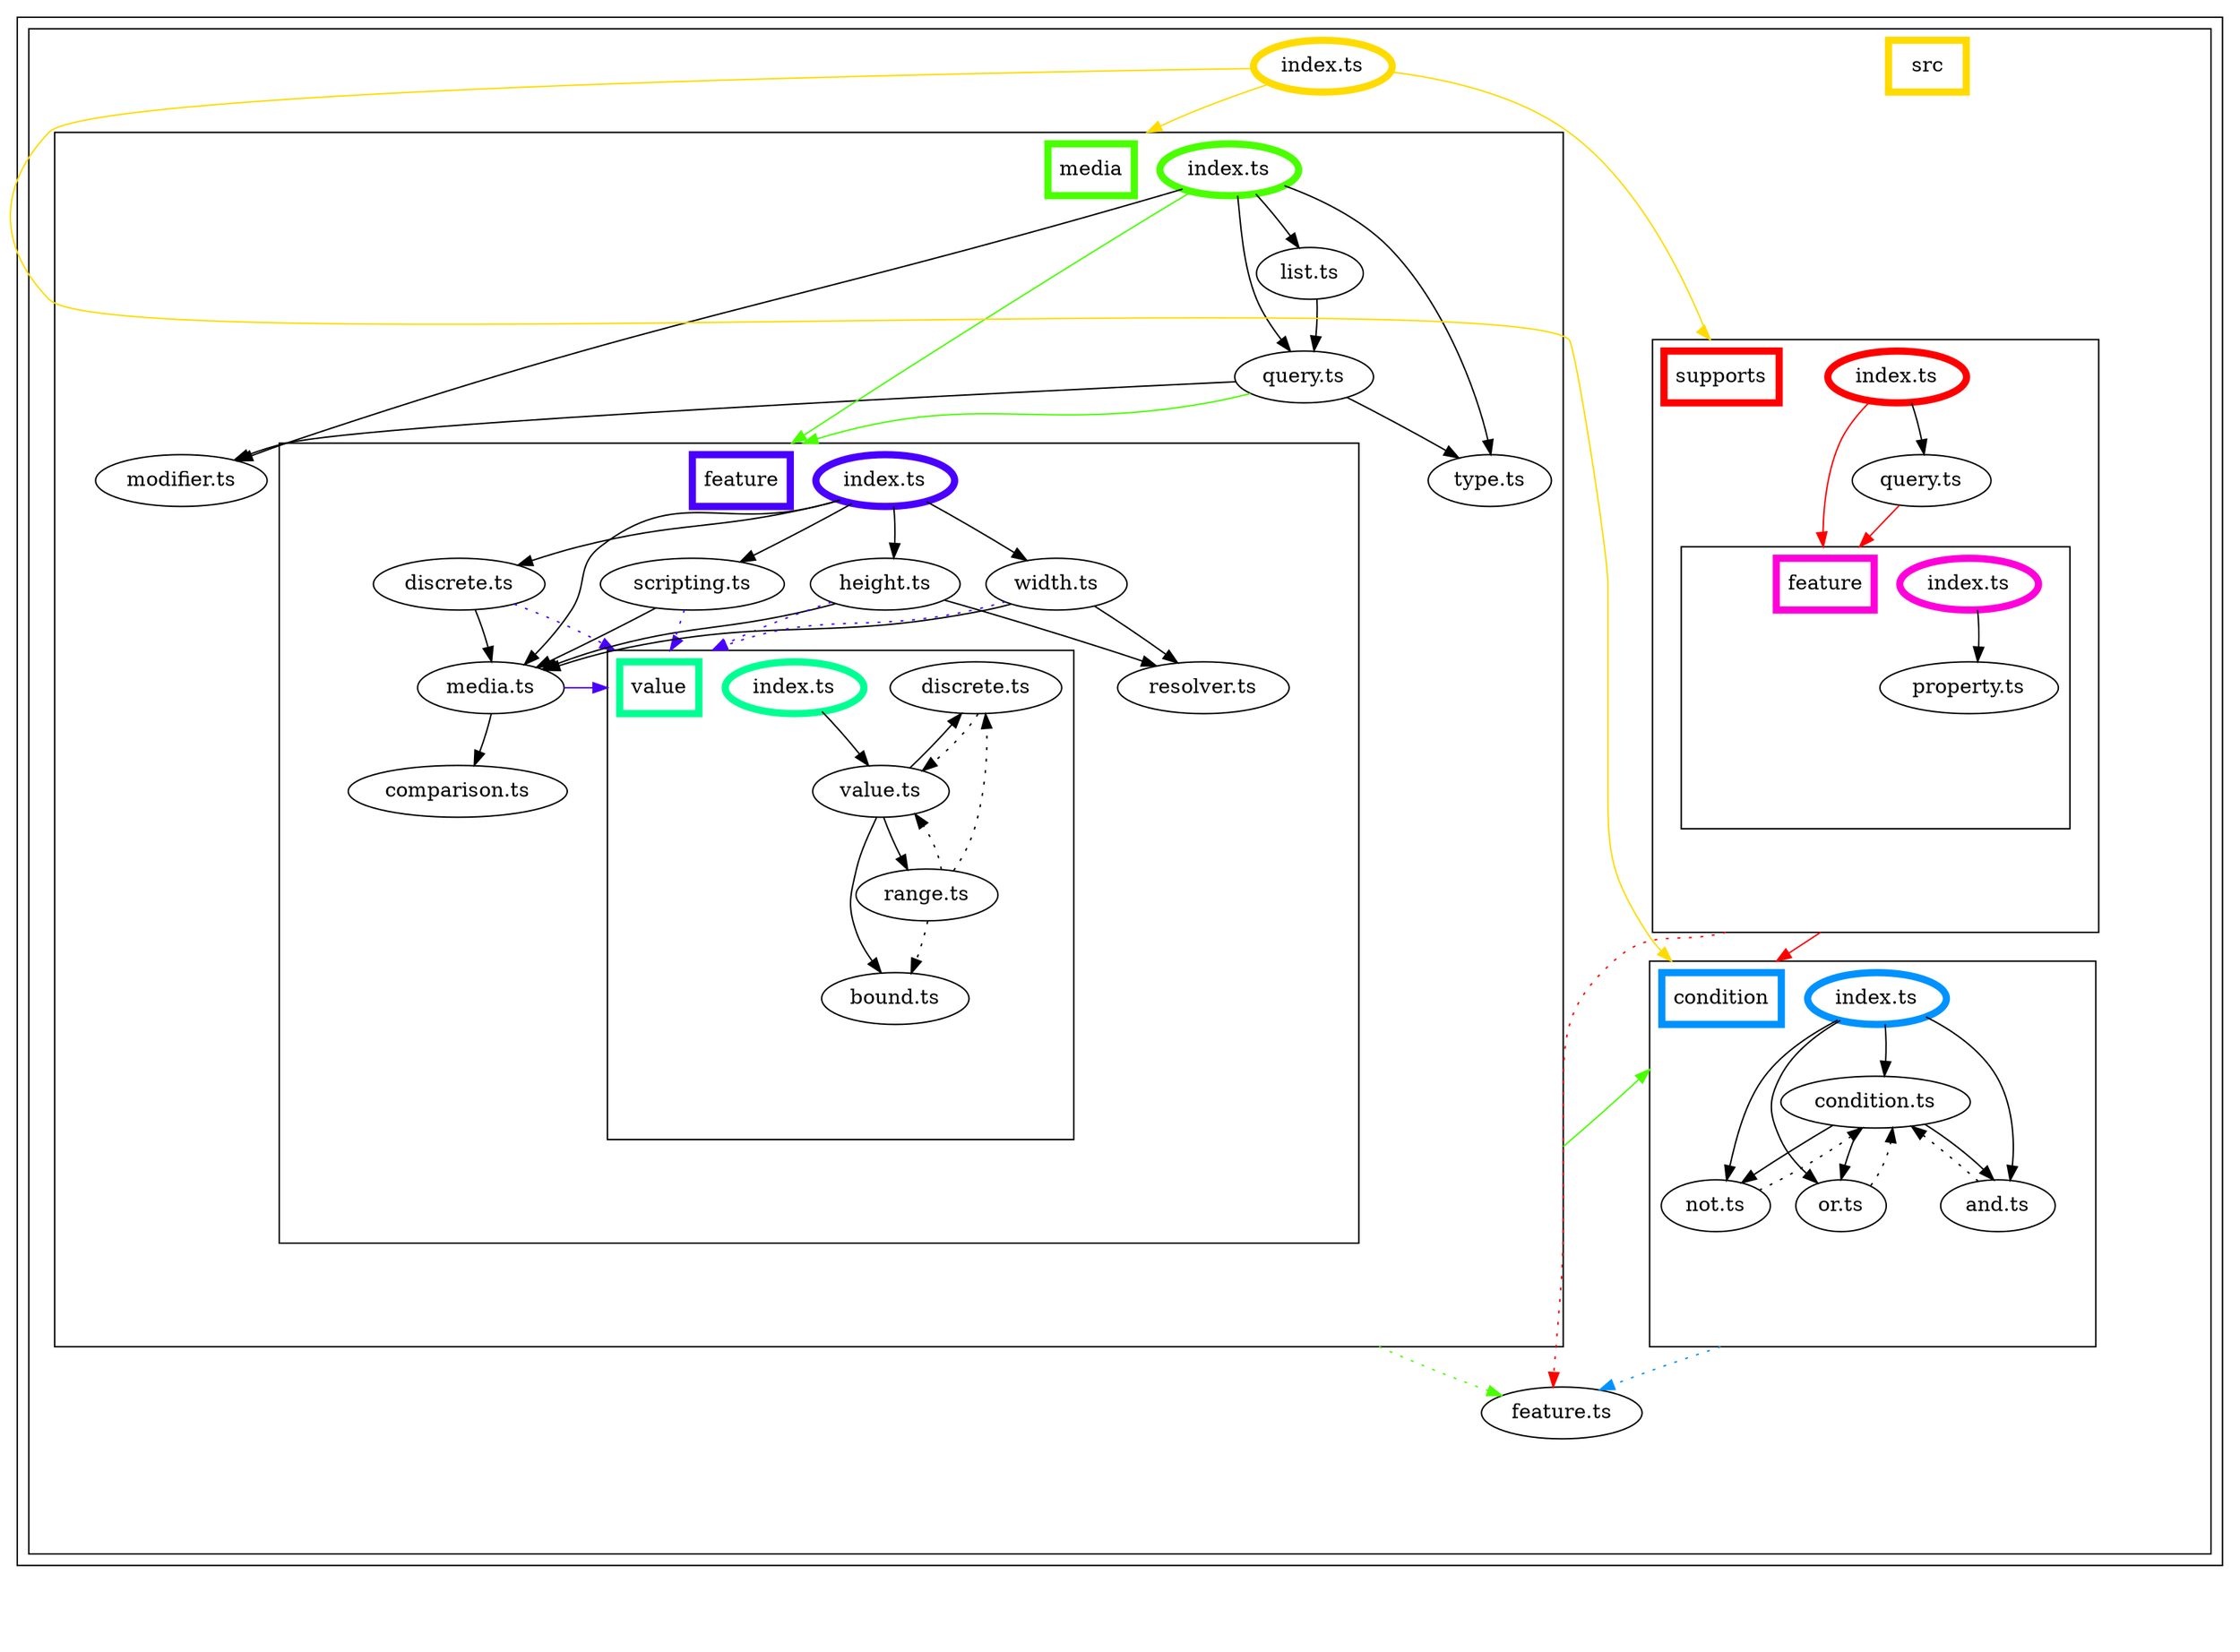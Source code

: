 digraph "dependency-graph-@siteimprove/alfa-css-feature" {
  compound = true;
  "dependency-graph-@siteimprove/alfa-css-feature" [
    style = "invis";
  ];
  "src/condition/index.ts";
  "exit_src/supports";
  "name_src/condition";
  "src/feature.ts";
  "src/supports/feature/index.ts";
  "name_src/supports/feature";
  "exit_src/media";
  "src/media/query.ts";
  "src/media/feature/value/bound.ts";
  "src/media/feature/value/discrete.ts";
  "src/media/feature/value/range.ts";
  "src/media/feature/discrete.ts";
  "src/media/feature/height.ts";
  "src/media/feature/media.ts";
  "src/media/feature/scripting.ts";
  "src/media/feature/width.ts";
  "src/supports/query.ts";
  "src/condition/condition.ts";
  "exit_src/condition";
  "src/media/feature/value/value.ts";
  "src/media/feature/index.ts";
  "name_src/media/feature";
  "src/media/feature/value/index.ts";
  "src/media/list.ts";
  "src/media/modifier.ts";
  "src/media/type.ts";
  "src/condition/and.ts";
  "src/condition/not.ts";
  "src/condition/or.ts";
  "src/media/feature/resolver.ts";
  "name_src/media/feature/value";
  "src/media/index.ts";
  "name_src/media";
  "src/supports/index.ts";
  "name_src/supports";
  "src/media/feature/comparison.ts";
  "src/supports/feature/property.ts";
  subgraph "cluster_src" {
    color = "#000000";
    label = "";
    "name_src" [
      penwidth = 5;
      shape = "rectangle";
      color = "#ffdb00";
      label = "src";
    ];
    "exit_src" [
      style = "invis";
    ];
    subgraph "cluster_src" {
      color = "#000000";
      label = "";
      "name_src" [
        penwidth = 5;
        shape = "rectangle";
        color = "#ffdb00";
        label = "src";
      ];
      "exit_src" [
        style = "invis";
      ];
      "src/index.ts" [
        label = "index.ts";
        color = "#ffdb00";
        penwidth = 5;
      ];
      "src/feature.ts" [
        label = "feature.ts";
      ];
      subgraph "cluster_src/supports" {
        color = "#000000";
        label = "";
        "name_src/supports" [
          penwidth = 5;
          shape = "rectangle";
          color = "#ff0000";
          label = "supports";
        ];
        "exit_src/supports" [
          style = "invis";
        ];
        "src/supports/query.ts" [
          label = "query.ts";
        ];
        "src/supports/index.ts" [
          label = "index.ts";
          color = "#ff0000";
          penwidth = 5;
        ];
        subgraph "cluster_src/supports/feature" {
          color = "#000000";
          label = "";
          "name_src/supports/feature" [
            penwidth = 5;
            shape = "rectangle";
            color = "#ff00db";
            label = "feature";
          ];
          "exit_src/supports/feature" [
            style = "invis";
          ];
          "src/supports/feature/property.ts" [
            label = "property.ts";
          ];
          "src/supports/feature/index.ts" [
            label = "index.ts";
            color = "#ff00db";
            penwidth = 5;
          ];
          "src/supports/feature/property.ts" -> "exit_src/supports/feature" [
            style = "invis";
          ];
          "src/supports/feature/index.ts" -> "exit_src/supports/feature" [
            style = "invis";
          ];
        }
        "src/supports/query.ts" -> "exit_src/supports" [
          style = "invis";
        ];
        "exit_src/supports/feature" -> "exit_src/supports" [
          style = "invis";
        ];
        "src/supports/index.ts" -> "exit_src/supports" [
          style = "invis";
        ];
        "exit_src/supports/feature" -> "exit_src/supports" [
          style = "invis";
        ];
      }
      subgraph "cluster_src/media" {
        color = "#000000";
        label = "";
        "name_src/media" [
          penwidth = 5;
          shape = "rectangle";
          color = "#49ff00";
          label = "media";
        ];
        "exit_src/media" [
          style = "invis";
        ];
        "src/media/list.ts" [
          label = "list.ts";
        ];
        "src/media/index.ts" [
          label = "index.ts";
          color = "#49ff00";
          penwidth = 5;
        ];
        "src/media/query.ts" [
          label = "query.ts";
        ];
        "src/media/type.ts" [
          label = "type.ts";
        ];
        "src/media/modifier.ts" [
          label = "modifier.ts";
        ];
        subgraph "cluster_src/media/feature" {
          color = "#000000";
          label = "";
          "name_src/media/feature" [
            penwidth = 5;
            shape = "rectangle";
            color = "#4900ff";
            label = "feature";
          ];
          "exit_src/media/feature" [
            style = "invis";
          ];
          "src/media/feature/index.ts" [
            label = "index.ts";
            color = "#4900ff";
            penwidth = 5;
          ];
          "src/media/feature/comparison.ts" [
            label = "comparison.ts";
          ];
          "src/media/feature/resolver.ts" [
            label = "resolver.ts";
          ];
          "src/media/feature/height.ts" [
            label = "height.ts";
          ];
          "src/media/feature/width.ts" [
            label = "width.ts";
          ];
          "src/media/feature/scripting.ts" [
            label = "scripting.ts";
          ];
          "src/media/feature/discrete.ts" [
            label = "discrete.ts";
          ];
          "src/media/feature/media.ts" [
            label = "media.ts";
          ];
          subgraph "cluster_src/media/feature/value" {
            color = "#000000";
            label = "";
            "name_src/media/feature/value" [
              penwidth = 5;
              shape = "rectangle";
              color = "#00ff92";
              label = "value";
            ];
            "exit_src/media/feature/value" [
              style = "invis";
            ];
            "src/media/feature/value/value.ts" [
              label = "value.ts";
            ];
            "src/media/feature/value/index.ts" [
              label = "index.ts";
              color = "#00ff92";
              penwidth = 5;
            ];
            "src/media/feature/value/discrete.ts" [
              label = "discrete.ts";
            ];
            "src/media/feature/value/bound.ts" [
              label = "bound.ts";
            ];
            "src/media/feature/value/range.ts" [
              label = "range.ts";
            ];
            "src/media/feature/value/value.ts" -> "exit_src/media/feature/value" [
              style = "invis";
            ];
            "src/media/feature/value/index.ts" -> "exit_src/media/feature/value" [
              style = "invis";
            ];
            "src/media/feature/value/discrete.ts" -> "exit_src/media/feature/value" [
              style = "invis";
            ];
            "src/media/feature/value/bound.ts" -> "exit_src/media/feature/value" [
              style = "invis";
            ];
            "src/media/feature/value/range.ts" -> "exit_src/media/feature/value" [
              style = "invis";
            ];
          }
          "exit_src/media/feature/value" -> "exit_src/media/feature" [
            style = "invis";
          ];
          "src/media/feature/index.ts" -> "exit_src/media/feature" [
            style = "invis";
          ];
          "exit_src/media/feature/value" -> "exit_src/media/feature" [
            style = "invis";
          ];
          "src/media/feature/comparison.ts" -> "exit_src/media/feature" [
            style = "invis";
          ];
          "src/media/feature/resolver.ts" -> "exit_src/media/feature" [
            style = "invis";
          ];
          "src/media/feature/height.ts" -> "exit_src/media/feature" [
            style = "invis";
          ];
          "src/media/feature/width.ts" -> "exit_src/media/feature" [
            style = "invis";
          ];
          "exit_src/media/feature/value" -> "exit_src/media/feature" [
            style = "invis";
          ];
          "exit_src/media/feature/value" -> "exit_src/media/feature" [
            style = "invis";
          ];
          "exit_src/media/feature/value" -> "exit_src/media/feature" [
            style = "invis";
          ];
          "src/media/feature/scripting.ts" -> "exit_src/media/feature" [
            style = "invis";
          ];
          "src/media/feature/discrete.ts" -> "exit_src/media/feature" [
            style = "invis";
          ];
          "src/media/feature/media.ts" -> "exit_src/media/feature" [
            style = "invis";
          ];
        }
        "src/media/list.ts" -> "exit_src/media" [
          style = "invis";
        ];
        "exit_src/media/feature" -> "exit_src/media" [
          style = "invis";
        ];
        "exit_src/media/feature" -> "exit_src/media" [
          style = "invis";
        ];
        "exit_src/media/feature" -> "exit_src/media" [
          style = "invis";
        ];
        "src/media/index.ts" -> "exit_src/media" [
          style = "invis";
        ];
        "exit_src/media/feature" -> "exit_src/media" [
          style = "invis";
        ];
        "src/media/query.ts" -> "exit_src/media" [
          style = "invis";
        ];
        "exit_src/media/feature" -> "exit_src/media" [
          style = "invis";
        ];
        "src/media/type.ts" -> "exit_src/media" [
          style = "invis";
        ];
        "exit_src/media/feature" -> "exit_src/media" [
          style = "invis";
        ];
        "exit_src/media/feature" -> "exit_src/media" [
          style = "invis";
        ];
        "exit_src/media/feature" -> "exit_src/media" [
          style = "invis";
        ];
        "exit_src/media/feature" -> "exit_src/media" [
          style = "invis";
        ];
        "exit_src/media/feature" -> "exit_src/media" [
          style = "invis";
        ];
        "exit_src/media/feature" -> "exit_src/media" [
          style = "invis";
        ];
        "exit_src/media/feature" -> "exit_src/media" [
          style = "invis";
        ];
        "exit_src/media/feature" -> "exit_src/media" [
          style = "invis";
        ];
        "src/media/modifier.ts" -> "exit_src/media" [
          style = "invis";
        ];
      }
      subgraph "cluster_src/condition" {
        color = "#000000";
        label = "";
        "name_src/condition" [
          penwidth = 5;
          shape = "rectangle";
          color = "#0092ff";
          label = "condition";
        ];
        "exit_src/condition" [
          style = "invis";
        ];
        "src/condition/and.ts" [
          label = "and.ts";
        ];
        "src/condition/condition.ts" [
          label = "condition.ts";
        ];
        "src/condition/not.ts" [
          label = "not.ts";
        ];
        "src/condition/or.ts" [
          label = "or.ts";
        ];
        "src/condition/index.ts" [
          label = "index.ts";
          color = "#0092ff";
          penwidth = 5;
        ];
        "src/condition/and.ts" -> "exit_src/condition" [
          style = "invis";
        ];
        "src/condition/condition.ts" -> "exit_src/condition" [
          style = "invis";
        ];
        "src/condition/not.ts" -> "exit_src/condition" [
          style = "invis";
        ];
        "src/condition/or.ts" -> "exit_src/condition" [
          style = "invis";
        ];
        "src/condition/index.ts" -> "exit_src/condition" [
          style = "invis";
        ];
      }
      "exit_src/supports" -> "exit_src" [
        style = "invis";
      ];
      "exit_src/supports" -> "exit_src" [
        style = "invis";
      ];
      "exit_src/media" -> "exit_src" [
        style = "invis";
      ];
      "exit_src/media" -> "exit_src" [
        style = "invis";
      ];
      "exit_src/media" -> "exit_src" [
        style = "invis";
      ];
      "exit_src/supports" -> "exit_src" [
        style = "invis";
      ];
      "exit_src/condition" -> "exit_src" [
        style = "invis";
      ];
      "exit_src/media" -> "exit_src" [
        style = "invis";
      ];
      "exit_src/media" -> "exit_src" [
        style = "invis";
      ];
      "exit_src/media" -> "exit_src" [
        style = "invis";
      ];
      "exit_src/condition" -> "exit_src" [
        style = "invis";
      ];
      "exit_src/media" -> "exit_src" [
        style = "invis";
      ];
      "exit_src/media" -> "exit_src" [
        style = "invis";
      ];
      "exit_src/condition" -> "exit_src" [
        style = "invis";
      ];
      "exit_src/media" -> "exit_src" [
        style = "invis";
      ];
      "exit_src/media" -> "exit_src" [
        style = "invis";
      ];
      "exit_src/media" -> "exit_src" [
        style = "invis";
      ];
      "exit_src/media" -> "exit_src" [
        style = "invis";
      ];
      "exit_src/condition" -> "exit_src" [
        style = "invis";
      ];
      "src/index.ts" -> "exit_src" [
        style = "invis";
      ];
      "exit_src/media" -> "exit_src" [
        style = "invis";
      ];
      "exit_src/media" -> "exit_src" [
        style = "invis";
      ];
      "exit_src/condition" -> "exit_src" [
        style = "invis";
      ];
      "src/feature.ts" -> "exit_src" [
        style = "invis";
      ];
      "exit_src/media" -> "exit_src" [
        style = "invis";
      ];
      "exit_src/media" -> "exit_src" [
        style = "invis";
      ];
      "exit_src/media" -> "exit_src" [
        style = "invis";
      ];
      "exit_src/media" -> "exit_src" [
        style = "invis";
      ];
      "exit_src/supports" -> "exit_src" [
        style = "invis";
      ];
    }
    "exit_src" -> "exit_src" [
      style = "invis";
    ];
    "exit_src" -> "exit_src" [
      style = "invis";
    ];
    "exit_src" -> "exit_src" [
      style = "invis";
    ];
    "exit_src" -> "exit_src" [
      style = "invis";
    ];
    "exit_src" -> "exit_src" [
      style = "invis";
    ];
    "exit_src" -> "exit_src" [
      style = "invis";
    ];
    "exit_src" -> "exit_src" [
      style = "invis";
    ];
    "exit_src" -> "exit_src" [
      style = "invis";
    ];
    "exit_src" -> "exit_src" [
      style = "invis";
    ];
    "exit_src" -> "exit_src" [
      style = "invis";
    ];
    "exit_src" -> "exit_src" [
      style = "invis";
    ];
    "exit_src" -> "exit_src" [
      style = "invis";
    ];
    "exit_src" -> "exit_src" [
      style = "invis";
    ];
    "exit_src" -> "exit_src" [
      style = "invis";
    ];
    "exit_src" -> "exit_src" [
      style = "invis";
    ];
    "exit_src" -> "exit_src" [
      style = "invis";
    ];
    "exit_src" -> "exit_src" [
      style = "invis";
    ];
    "exit_src" -> "exit_src" [
      style = "invis";
    ];
    "exit_src" -> "exit_src" [
      style = "invis";
    ];
    "exit_src" -> "exit_src" [
      style = "invis";
    ];
    "exit_src" -> "exit_src" [
      style = "invis";
    ];
    "exit_src" -> "exit_src" [
      style = "invis";
    ];
    "exit_src" -> "exit_src" [
      style = "invis";
    ];
    "exit_src" -> "exit_src" [
      style = "invis";
    ];
    "exit_src" -> "exit_src" [
      style = "invis";
    ];
    "exit_src" -> "exit_src" [
      style = "invis";
    ];
    "exit_src" -> "exit_src" [
      style = "invis";
    ];
    "exit_src" -> "exit_src" [
      style = "invis";
    ];
    "exit_src" -> "exit_src" [
      style = "invis";
    ];
  }
  "exit_src" -> "dependency-graph-@siteimprove/alfa-css-feature" [
    style = "invis";
  ];
  "exit_src/supports" -> "name_src/condition" [
    style = "solid";
    ltail = "cluster_src/supports";
    lhead = "cluster_src/condition";
    color = "#ff0000";
  ];
  "src/supports/query.ts" -> "src/feature.ts" [
    style = "invis";
  ];
  "exit_src/supports" -> "src/feature.ts" [
    style = "dotted";
    ltail = "cluster_src/supports";
    lhead = "cluster_src/feature.ts";
    color = "#ff0000";
  ];
  "src/supports/query.ts" -> "name_src/supports/feature" [
    style = "solid";
    ltail = "cluster_src/supports/query.ts";
    lhead = "cluster_src/supports/feature";
    color = "#ff0000";
  ];
  "src/supports/feature/property.ts" -> "src/feature.ts" [
    style = "invis";
  ];
  "exit_src/supports" -> "src/feature.ts" [
    style = "invis";
  ];
  "src/media/list.ts" -> "src/feature.ts" [
    style = "invis";
  ];
  "exit_src/media" -> "src/feature.ts" [
    style = "dotted";
    ltail = "cluster_src/media";
    lhead = "cluster_src/feature.ts";
    color = "#49ff00";
  ];
  "src/media/list.ts" -> "src/media/query.ts" [
    style = "invis";
  ];
  "src/media/list.ts" -> "src/media/query.ts" [
    style = "solid";
    ltail = "cluster_src/media/list.ts";
    lhead = "cluster_src/media/query.ts";
    color = "black";
  ];
  "src/media/feature/value/value.ts" -> "src/media/feature/value/bound.ts" [
    style = "invis";
  ];
  "src/media/feature/value/value.ts" -> "src/media/feature/value/bound.ts" [
    style = "solid";
    ltail = "cluster_src/media/feature/value/value.ts";
    lhead = "cluster_src/media/feature/value/bound.ts";
    color = "black";
  ];
  "src/media/feature/value/value.ts" -> "src/media/feature/value/discrete.ts" [
    style = "invis";
  ];
  "src/media/feature/value/value.ts" -> "src/media/feature/value/discrete.ts" [
    style = "solid";
    ltail = "cluster_src/media/feature/value/value.ts";
    lhead = "cluster_src/media/feature/value/discrete.ts";
    color = "black";
  ];
  "src/media/feature/value/value.ts" -> "src/media/feature/value/range.ts" [
    style = "invis";
  ];
  "src/media/feature/value/value.ts" -> "src/media/feature/value/range.ts" [
    style = "solid";
    ltail = "cluster_src/media/feature/value/value.ts";
    lhead = "cluster_src/media/feature/value/range.ts";
    color = "black";
  ];
  "src/media/feature/index.ts" -> "src/media/feature/discrete.ts" [
    style = "invis";
  ];
  "src/media/feature/index.ts" -> "src/media/feature/discrete.ts" [
    style = "solid";
    ltail = "cluster_src/media/feature/index.ts";
    lhead = "cluster_src/media/feature/discrete.ts";
    color = "black";
  ];
  "src/media/feature/index.ts" -> "src/media/feature/height.ts" [
    style = "invis";
  ];
  "src/media/feature/index.ts" -> "src/media/feature/height.ts" [
    style = "solid";
    ltail = "cluster_src/media/feature/index.ts";
    lhead = "cluster_src/media/feature/height.ts";
    color = "black";
  ];
  "src/media/feature/index.ts" -> "src/media/feature/media.ts" [
    style = "invis";
  ];
  "src/media/feature/index.ts" -> "src/media/feature/media.ts" [
    style = "solid";
    ltail = "cluster_src/media/feature/index.ts";
    lhead = "cluster_src/media/feature/media.ts";
    color = "black";
  ];
  "src/media/feature/index.ts" -> "src/media/feature/scripting.ts" [
    style = "invis";
  ];
  "src/media/feature/index.ts" -> "src/media/feature/scripting.ts" [
    style = "solid";
    ltail = "cluster_src/media/feature/index.ts";
    lhead = "cluster_src/media/feature/scripting.ts";
    color = "black";
  ];
  "src/media/feature/index.ts" -> "src/media/feature/width.ts" [
    style = "invis";
  ];
  "src/media/feature/index.ts" -> "src/media/feature/width.ts" [
    style = "solid";
    ltail = "cluster_src/media/feature/index.ts";
    lhead = "cluster_src/media/feature/width.ts";
    color = "black";
  ];
  "src/supports/index.ts" -> "name_src/supports/feature" [
    style = "solid";
    ltail = "cluster_src/supports/index.ts";
    lhead = "cluster_src/supports/feature";
    color = "#ff0000";
  ];
  "src/supports/index.ts" -> "src/supports/query.ts" [
    style = "invis";
  ];
  "src/supports/index.ts" -> "src/supports/query.ts" [
    style = "solid";
    ltail = "cluster_src/supports/index.ts";
    lhead = "cluster_src/supports/query.ts";
    color = "black";
  ];
  "src/condition/and.ts" -> "src/condition/condition.ts" [
    style = "invis";
  ];
  "src/condition/and.ts" -> "src/condition/condition.ts" [
    style = "dotted";
    ltail = "cluster_src/condition/and.ts";
    lhead = "cluster_src/condition/condition.ts";
    color = "black";
  ];
  "src/condition/and.ts" -> "src/feature.ts" [
    style = "invis";
  ];
  "exit_src/condition" -> "src/feature.ts" [
    style = "dotted";
    ltail = "cluster_src/condition";
    lhead = "cluster_src/feature.ts";
    color = "#0092ff";
  ];
  "src/media/feature/value/index.ts" -> "src/media/feature/value/value.ts" [
    style = "invis";
  ];
  "src/media/feature/value/index.ts" -> "src/media/feature/value/value.ts" [
    style = "solid";
    ltail = "cluster_src/media/feature/value/index.ts";
    lhead = "cluster_src/media/feature/value/value.ts";
    color = "black";
  ];
  "src/media/index.ts" -> "name_src/media/feature" [
    style = "solid";
    ltail = "cluster_src/media/index.ts";
    lhead = "cluster_src/media/feature";
    color = "#49ff00";
  ];
  "src/media/index.ts" -> "name_src/media/feature" [
    style = "invis";
  ];
  "src/media/index.ts" -> "src/media/list.ts" [
    style = "invis";
  ];
  "src/media/index.ts" -> "src/media/list.ts" [
    style = "solid";
    ltail = "cluster_src/media/index.ts";
    lhead = "cluster_src/media/list.ts";
    color = "black";
  ];
  "src/media/index.ts" -> "src/media/modifier.ts" [
    style = "invis";
  ];
  "src/media/index.ts" -> "src/media/modifier.ts" [
    style = "solid";
    ltail = "cluster_src/media/index.ts";
    lhead = "cluster_src/media/modifier.ts";
    color = "black";
  ];
  "src/media/index.ts" -> "src/media/query.ts" [
    style = "invis";
  ];
  "src/media/index.ts" -> "src/media/query.ts" [
    style = "solid";
    ltail = "cluster_src/media/index.ts";
    lhead = "cluster_src/media/query.ts";
    color = "black";
  ];
  "src/media/index.ts" -> "src/media/type.ts" [
    style = "invis";
  ];
  "src/media/index.ts" -> "src/media/type.ts" [
    style = "solid";
    ltail = "cluster_src/media/index.ts";
    lhead = "cluster_src/media/type.ts";
    color = "black";
  ];
  "src/condition/condition.ts" -> "src/condition/and.ts" [
    style = "invis";
  ];
  "src/condition/condition.ts" -> "src/condition/and.ts" [
    style = "solid";
    ltail = "cluster_src/condition/condition.ts";
    lhead = "cluster_src/condition/and.ts";
    color = "black";
  ];
  "src/condition/condition.ts" -> "src/condition/not.ts" [
    style = "invis";
  ];
  "src/condition/condition.ts" -> "src/condition/not.ts" [
    style = "solid";
    ltail = "cluster_src/condition/condition.ts";
    lhead = "cluster_src/condition/not.ts";
    color = "black";
  ];
  "src/condition/condition.ts" -> "src/condition/or.ts" [
    style = "invis";
  ];
  "src/condition/condition.ts" -> "src/condition/or.ts" [
    style = "solid";
    ltail = "cluster_src/condition/condition.ts";
    lhead = "cluster_src/condition/or.ts";
    color = "black";
  ];
  "src/condition/condition.ts" -> "src/feature.ts" [
    style = "invis";
  ];
  "exit_src/condition" -> "src/feature.ts" [
    style = "invis";
  ];
  "exit_src/media" -> "name_src/condition" [
    style = "solid";
    ltail = "cluster_src/media";
    lhead = "cluster_src/condition";
    color = "#49ff00";
  ];
  "src/media/query.ts" -> "src/feature.ts" [
    style = "invis";
  ];
  "exit_src/media" -> "src/feature.ts" [
    style = "invis";
  ];
  "src/media/query.ts" -> "name_src/media/feature" [
    style = "solid";
    ltail = "cluster_src/media/query.ts";
    lhead = "cluster_src/media/feature";
    color = "#49ff00";
  ];
  "src/media/query.ts" -> "src/media/modifier.ts" [
    style = "invis";
  ];
  "src/media/query.ts" -> "src/media/modifier.ts" [
    style = "solid";
    ltail = "cluster_src/media/query.ts";
    lhead = "cluster_src/media/modifier.ts";
    color = "black";
  ];
  "src/media/query.ts" -> "src/media/type.ts" [
    style = "invis";
  ];
  "src/media/query.ts" -> "src/media/type.ts" [
    style = "solid";
    ltail = "cluster_src/media/query.ts";
    lhead = "cluster_src/media/type.ts";
    color = "black";
  ];
  "src/condition/not.ts" -> "src/condition/condition.ts" [
    style = "invis";
  ];
  "src/condition/not.ts" -> "src/condition/condition.ts" [
    style = "dotted";
    ltail = "cluster_src/condition/not.ts";
    lhead = "cluster_src/condition/condition.ts";
    color = "black";
  ];
  "src/condition/not.ts" -> "src/feature.ts" [
    style = "invis";
  ];
  "exit_src/condition" -> "src/feature.ts" [
    style = "invis";
  ];
  "src/media/type.ts" -> "src/feature.ts" [
    style = "invis";
  ];
  "exit_src/media" -> "src/feature.ts" [
    style = "invis";
  ];
  "src/media/feature/height.ts" -> "src/media/feature/media.ts" [
    style = "invis";
  ];
  "src/media/feature/height.ts" -> "src/media/feature/media.ts" [
    style = "solid";
    ltail = "cluster_src/media/feature/height.ts";
    lhead = "cluster_src/media/feature/media.ts";
    color = "black";
  ];
  "src/media/feature/height.ts" -> "src/media/feature/resolver.ts" [
    style = "invis";
  ];
  "src/media/feature/height.ts" -> "src/media/feature/resolver.ts" [
    style = "solid";
    ltail = "cluster_src/media/feature/height.ts";
    lhead = "cluster_src/media/feature/resolver.ts";
    color = "black";
  ];
  "src/media/feature/height.ts" -> "name_src/media/feature/value" [
    style = "dotted";
    ltail = "cluster_src/media/feature/height.ts";
    lhead = "cluster_src/media/feature/value";
    color = "#4900ff";
  ];
  "src/media/feature/width.ts" -> "src/media/feature/media.ts" [
    style = "invis";
  ];
  "src/media/feature/width.ts" -> "src/media/feature/media.ts" [
    style = "solid";
    ltail = "cluster_src/media/feature/width.ts";
    lhead = "cluster_src/media/feature/media.ts";
    color = "black";
  ];
  "src/media/feature/width.ts" -> "src/media/feature/resolver.ts" [
    style = "invis";
  ];
  "src/media/feature/width.ts" -> "src/media/feature/resolver.ts" [
    style = "solid";
    ltail = "cluster_src/media/feature/width.ts";
    lhead = "cluster_src/media/feature/resolver.ts";
    color = "black";
  ];
  "src/media/feature/width.ts" -> "name_src/media/feature/value" [
    style = "dotted";
    ltail = "cluster_src/media/feature/width.ts";
    lhead = "cluster_src/media/feature/value";
    color = "#4900ff";
  ];
  "src/media/feature/value/discrete.ts" -> "src/media/feature/value/value.ts" [
    style = "invis";
  ];
  "src/media/feature/value/discrete.ts" -> "src/media/feature/value/value.ts" [
    style = "dotted";
    ltail = "cluster_src/media/feature/value/discrete.ts";
    lhead = "cluster_src/media/feature/value/value.ts";
    color = "black";
  ];
  "src/condition/or.ts" -> "src/condition/condition.ts" [
    style = "invis";
  ];
  "src/condition/or.ts" -> "src/condition/condition.ts" [
    style = "dotted";
    ltail = "cluster_src/condition/or.ts";
    lhead = "cluster_src/condition/condition.ts";
    color = "black";
  ];
  "src/condition/or.ts" -> "src/feature.ts" [
    style = "invis";
  ];
  "exit_src/condition" -> "src/feature.ts" [
    style = "invis";
  ];
  "src/index.ts" -> "name_src/condition" [
    style = "solid";
    ltail = "cluster_src/index.ts";
    lhead = "cluster_src/condition";
    color = "#ffdb00";
  ];
  "src/index.ts" -> "name_src/media" [
    style = "solid";
    ltail = "cluster_src/index.ts";
    lhead = "cluster_src/media";
    color = "#ffdb00";
  ];
  "src/index.ts" -> "name_src/supports" [
    style = "solid";
    ltail = "cluster_src/index.ts";
    lhead = "cluster_src/supports";
    color = "#ffdb00";
  ];
  "src/media/feature/value/range.ts" -> "src/media/feature/value/bound.ts" [
    style = "invis";
  ];
  "src/media/feature/value/range.ts" -> "src/media/feature/value/bound.ts" [
    style = "dotted";
    ltail = "cluster_src/media/feature/value/range.ts";
    lhead = "cluster_src/media/feature/value/bound.ts";
    color = "black";
  ];
  "src/media/feature/value/range.ts" -> "src/media/feature/value/discrete.ts" [
    style = "invis";
  ];
  "src/media/feature/value/range.ts" -> "src/media/feature/value/discrete.ts" [
    style = "dotted";
    ltail = "cluster_src/media/feature/value/range.ts";
    lhead = "cluster_src/media/feature/value/discrete.ts";
    color = "black";
  ];
  "src/media/feature/value/range.ts" -> "src/media/feature/value/value.ts" [
    style = "invis";
  ];
  "src/media/feature/value/range.ts" -> "src/media/feature/value/value.ts" [
    style = "dotted";
    ltail = "cluster_src/media/feature/value/range.ts";
    lhead = "cluster_src/media/feature/value/value.ts";
    color = "black";
  ];
  "src/condition/index.ts" -> "src/condition/and.ts" [
    style = "invis";
  ];
  "src/condition/index.ts" -> "src/condition/and.ts" [
    style = "solid";
    ltail = "cluster_src/condition/index.ts";
    lhead = "cluster_src/condition/and.ts";
    color = "black";
  ];
  "src/condition/index.ts" -> "src/condition/condition.ts" [
    style = "invis";
  ];
  "src/condition/index.ts" -> "src/condition/condition.ts" [
    style = "solid";
    ltail = "cluster_src/condition/index.ts";
    lhead = "cluster_src/condition/condition.ts";
    color = "black";
  ];
  "src/condition/index.ts" -> "src/condition/not.ts" [
    style = "invis";
  ];
  "src/condition/index.ts" -> "src/condition/not.ts" [
    style = "solid";
    ltail = "cluster_src/condition/index.ts";
    lhead = "cluster_src/condition/not.ts";
    color = "black";
  ];
  "src/condition/index.ts" -> "src/condition/or.ts" [
    style = "invis";
  ];
  "src/condition/index.ts" -> "src/condition/or.ts" [
    style = "solid";
    ltail = "cluster_src/condition/index.ts";
    lhead = "cluster_src/condition/or.ts";
    color = "black";
  ];
  "src/media/feature/scripting.ts" -> "src/media/feature/media.ts" [
    style = "invis";
  ];
  "src/media/feature/scripting.ts" -> "src/media/feature/media.ts" [
    style = "solid";
    ltail = "cluster_src/media/feature/scripting.ts";
    lhead = "cluster_src/media/feature/media.ts";
    color = "black";
  ];
  "src/media/feature/scripting.ts" -> "name_src/media/feature/value" [
    style = "dotted";
    ltail = "cluster_src/media/feature/scripting.ts";
    lhead = "cluster_src/media/feature/value";
    color = "#4900ff";
  ];
  "src/media/feature/discrete.ts" -> "src/media/feature/media.ts" [
    style = "invis";
  ];
  "src/media/feature/discrete.ts" -> "src/media/feature/media.ts" [
    style = "solid";
    ltail = "cluster_src/media/feature/discrete.ts";
    lhead = "cluster_src/media/feature/media.ts";
    color = "black";
  ];
  "src/media/feature/discrete.ts" -> "name_src/media/feature/value" [
    style = "dotted";
    ltail = "cluster_src/media/feature/discrete.ts";
    lhead = "cluster_src/media/feature/value";
    color = "#4900ff";
  ];
  "src/media/feature/media.ts" -> "src/feature.ts" [
    style = "invis";
  ];
  "exit_src/media" -> "src/feature.ts" [
    style = "invis";
  ];
  "src/media/feature/media.ts" -> "src/media/feature/comparison.ts" [
    style = "invis";
  ];
  "src/media/feature/media.ts" -> "src/media/feature/comparison.ts" [
    style = "solid";
    ltail = "cluster_src/media/feature/media.ts";
    lhead = "cluster_src/media/feature/comparison.ts";
    color = "black";
  ];
  "src/media/feature/media.ts" -> "name_src/media/feature/value" [
    style = "solid";
    ltail = "cluster_src/media/feature/media.ts";
    lhead = "cluster_src/media/feature/value";
    color = "#4900ff";
  ];
  "src/supports/feature/index.ts" -> "src/supports/feature/property.ts" [
    style = "invis";
  ];
  "src/supports/feature/index.ts" -> "src/supports/feature/property.ts" [
    style = "solid";
    ltail = "cluster_src/supports/feature/index.ts";
    lhead = "cluster_src/supports/feature/property.ts";
    color = "black";
  ];
}